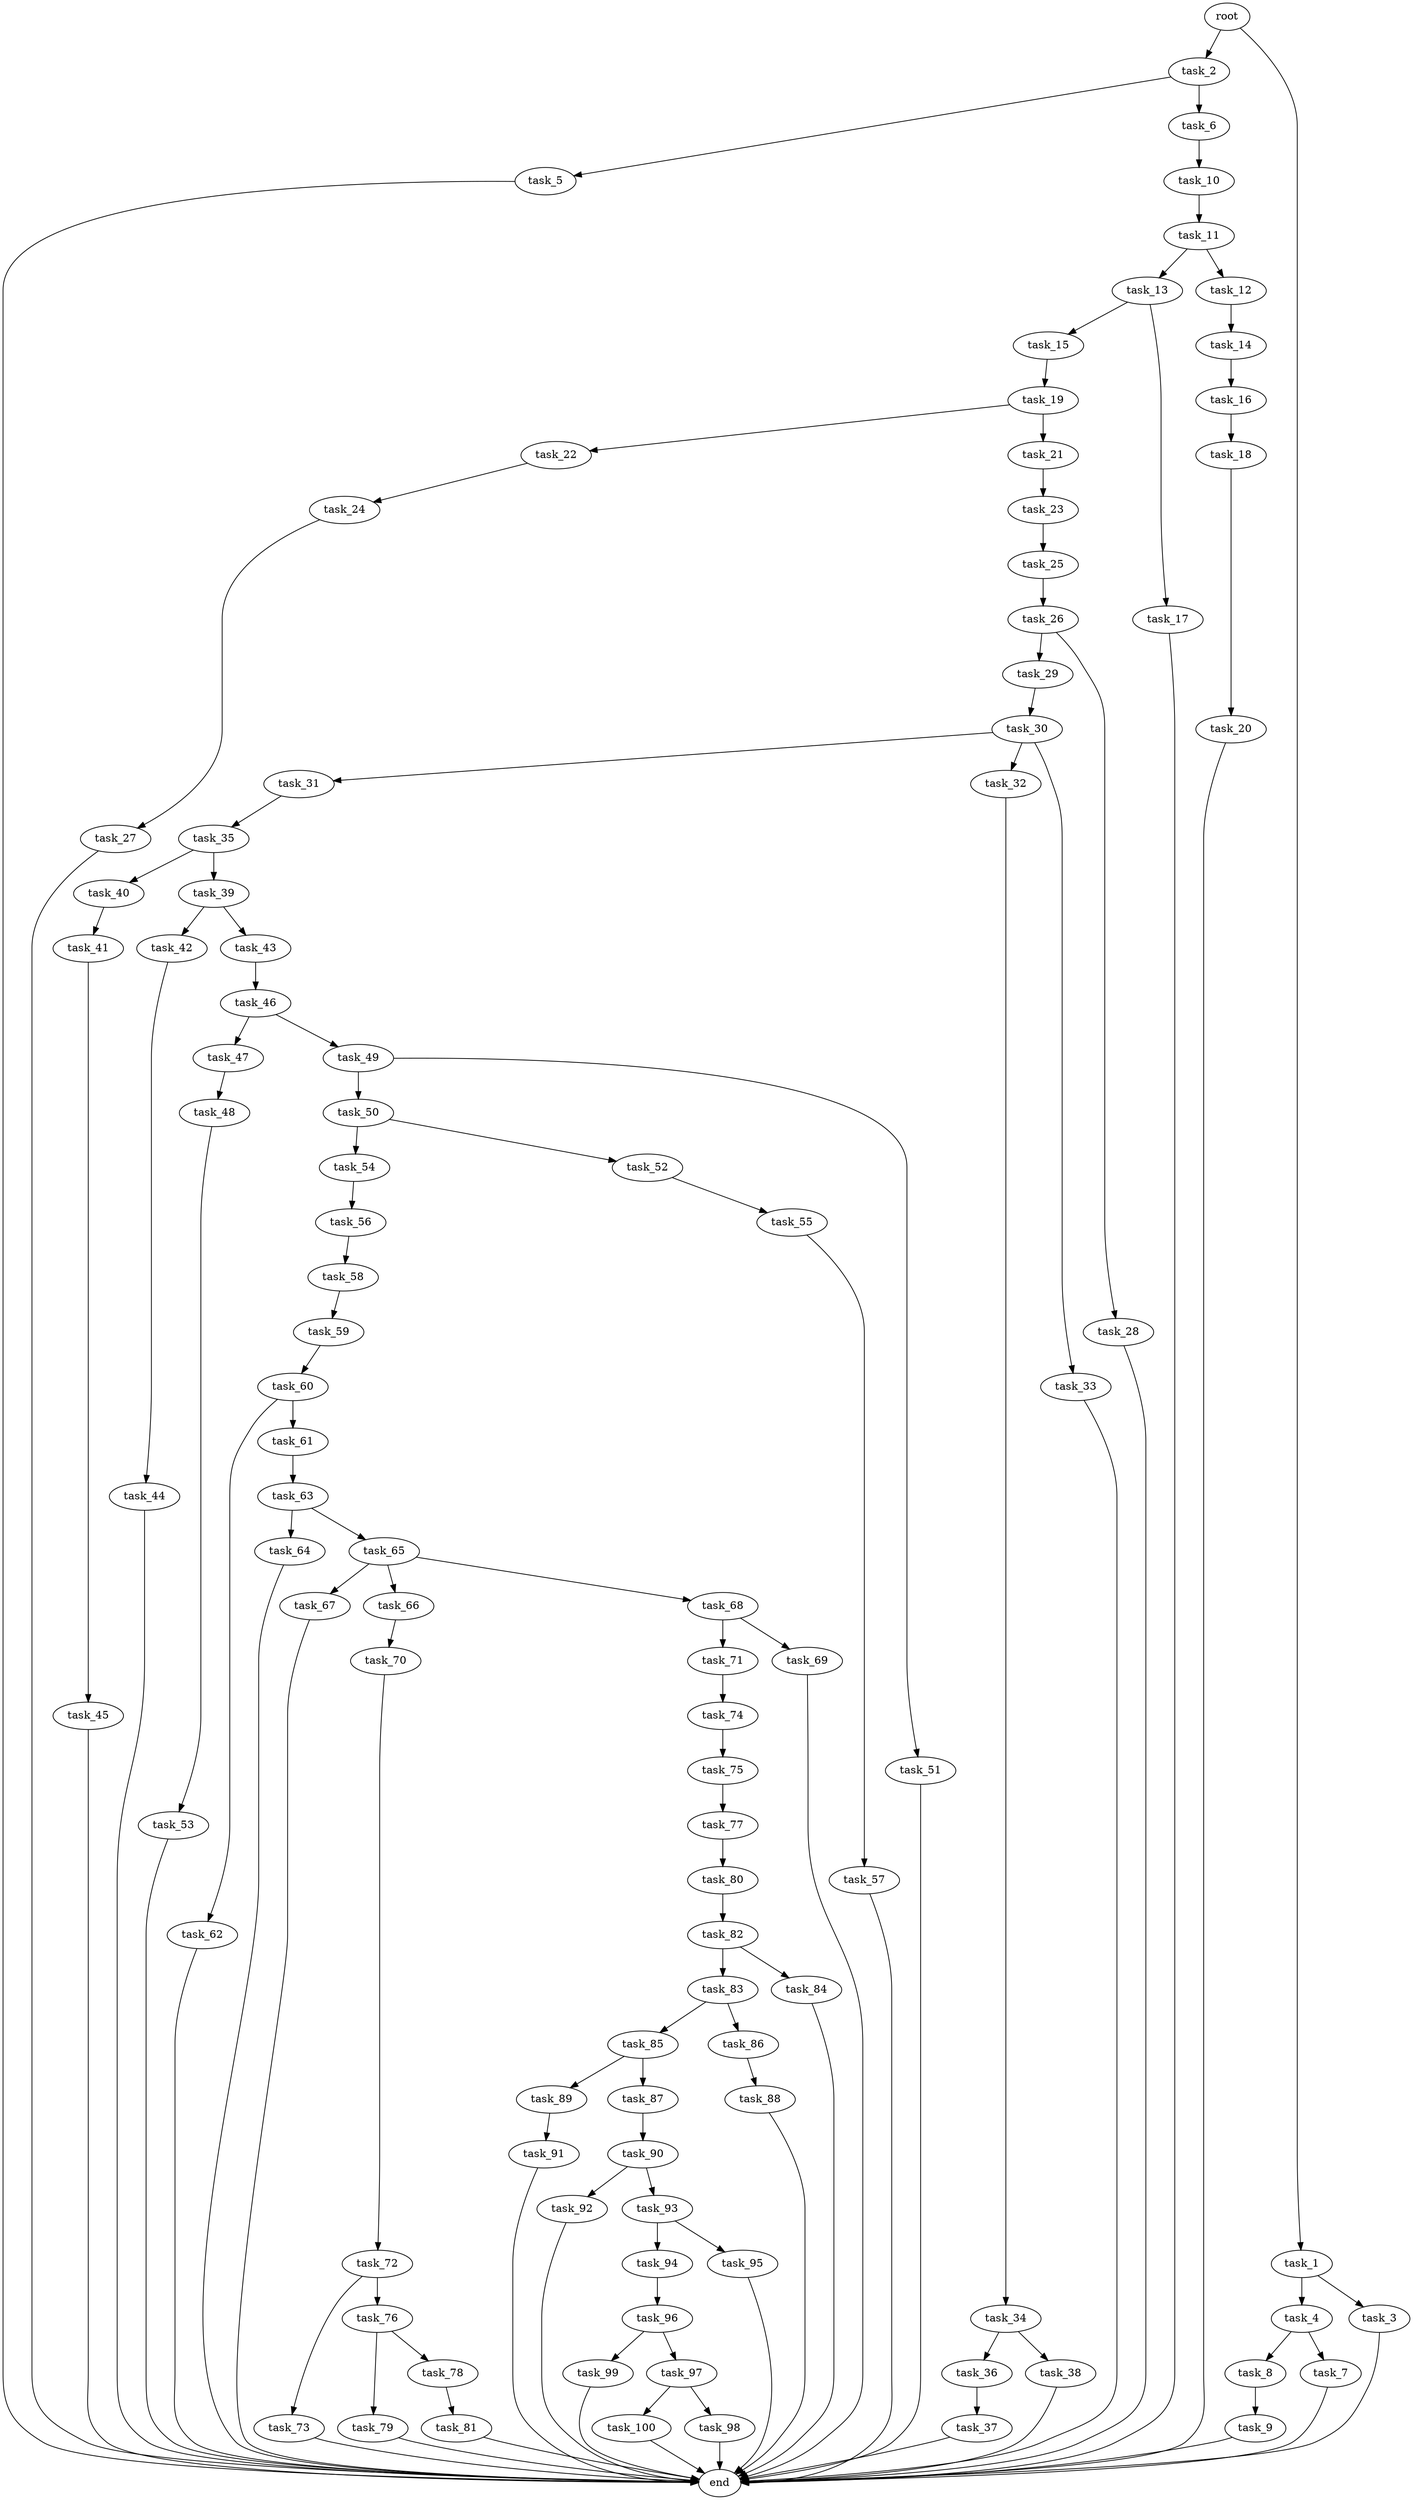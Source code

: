 digraph G {
  task_15 [size="5.541517e+11"];
  task_77 [size="4.418091e+11"];
  task_62 [size="5.684761e+11"];
  task_59 [size="3.512676e+11"];
  task_20 [size="8.109185e+11"];
  task_17 [size="6.436583e+11"];
  task_89 [size="2.467343e+11"];
  task_24 [size="2.380218e+11"];
  task_92 [size="9.233993e+11"];
  task_85 [size="2.661122e+11"];
  task_23 [size="4.792894e+11"];
  task_73 [size="7.365227e+11"];
  task_63 [size="2.698026e+10"];
  task_45 [size="6.640470e+11"];
  task_11 [size="5.685584e+11"];
  task_13 [size="3.844646e+11"];
  task_54 [size="1.437535e+11"];
  task_58 [size="7.367950e+10"];
  task_55 [size="1.149019e+11"];
  task_60 [size="8.567777e+11"];
  task_61 [size="5.969999e+11"];
  task_56 [size="1.061471e+11"];
  task_16 [size="5.428330e+11"];
  task_30 [size="7.827679e+11"];
  task_76 [size="7.608618e+10"];
  task_74 [size="8.044275e+11"];
  task_47 [size="2.836087e+11"];
  task_81 [size="3.072611e+11"];
  task_34 [size="6.670105e+11"];
  task_25 [size="2.169472e+11"];
  task_44 [size="9.902365e+10"];
  task_67 [size="4.781666e+11"];
  task_29 [size="3.174421e+10"];
  end [size="0.000000e+00"];
  task_66 [size="2.438454e+10"];
  task_2 [size="2.403831e+11"];
  task_4 [size="2.887802e+11"];
  task_86 [size="6.541837e+11"];
  task_64 [size="2.012953e+11"];
  task_36 [size="9.360474e+10"];
  task_71 [size="7.629749e+11"];
  task_94 [size="5.477457e+11"];
  task_95 [size="2.058696e+11"];
  task_96 [size="6.114550e+11"];
  task_48 [size="5.891068e+11"];
  task_53 [size="5.599544e+11"];
  task_5 [size="8.782277e+10"];
  task_79 [size="3.200726e+11"];
  task_52 [size="1.211750e+11"];
  task_31 [size="3.811086e+11"];
  task_1 [size="8.253982e+11"];
  task_82 [size="4.582787e+11"];
  task_19 [size="8.985187e+11"];
  task_40 [size="9.783966e+11"];
  task_57 [size="2.245165e+11"];
  task_83 [size="2.316032e+11"];
  task_6 [size="6.664707e+11"];
  task_80 [size="2.632237e+10"];
  task_22 [size="9.799452e+11"];
  task_99 [size="2.858176e+11"];
  task_100 [size="5.536307e+11"];
  task_84 [size="1.197527e+11"];
  task_90 [size="9.159358e+11"];
  task_49 [size="9.894065e+11"];
  task_3 [size="4.272855e+11"];
  task_14 [size="4.772152e+11"];
  task_18 [size="5.845881e+11"];
  task_42 [size="5.188092e+11"];
  task_10 [size="7.859864e+11"];
  task_70 [size="3.145314e+11"];
  task_78 [size="4.022953e+11"];
  task_50 [size="6.009835e+11"];
  task_21 [size="7.549669e+11"];
  task_32 [size="2.646543e+11"];
  task_51 [size="3.187455e+11"];
  task_46 [size="7.728737e+11"];
  task_12 [size="1.923809e+10"];
  task_9 [size="4.925899e+11"];
  task_93 [size="5.918915e+11"];
  task_43 [size="1.915177e+11"];
  task_26 [size="2.644912e+10"];
  task_41 [size="7.026350e+11"];
  task_27 [size="1.341408e+10"];
  task_68 [size="1.858371e+11"];
  task_65 [size="9.391910e+11"];
  task_39 [size="1.658708e+11"];
  task_38 [size="2.121385e+11"];
  task_72 [size="9.572504e+11"];
  task_98 [size="3.513346e+11"];
  task_28 [size="1.950728e+10"];
  task_69 [size="8.036630e+11"];
  task_88 [size="8.593381e+11"];
  task_91 [size="1.406335e+11"];
  task_8 [size="3.089880e+11"];
  task_75 [size="5.579303e+11"];
  task_33 [size="4.593465e+11"];
  root [size="0.000000e+00"];
  task_7 [size="4.761379e+11"];
  task_87 [size="6.989735e+11"];
  task_35 [size="4.870462e+11"];
  task_97 [size="4.204817e+11"];
  task_37 [size="5.578057e+11"];

  task_15 -> task_19 [size="8.985187e+08"];
  task_77 -> task_80 [size="2.632237e+07"];
  task_62 -> end [size="1.000000e-12"];
  task_59 -> task_60 [size="8.567777e+08"];
  task_20 -> end [size="1.000000e-12"];
  task_17 -> end [size="1.000000e-12"];
  task_89 -> task_91 [size="1.406335e+08"];
  task_24 -> task_27 [size="1.341408e+07"];
  task_92 -> end [size="1.000000e-12"];
  task_85 -> task_87 [size="6.989735e+08"];
  task_85 -> task_89 [size="2.467343e+08"];
  task_23 -> task_25 [size="2.169472e+08"];
  task_73 -> end [size="1.000000e-12"];
  task_63 -> task_64 [size="2.012953e+08"];
  task_63 -> task_65 [size="9.391910e+08"];
  task_45 -> end [size="1.000000e-12"];
  task_11 -> task_12 [size="1.923809e+07"];
  task_11 -> task_13 [size="3.844646e+08"];
  task_13 -> task_17 [size="6.436583e+08"];
  task_13 -> task_15 [size="5.541517e+08"];
  task_54 -> task_56 [size="1.061471e+08"];
  task_58 -> task_59 [size="3.512676e+08"];
  task_55 -> task_57 [size="2.245165e+08"];
  task_60 -> task_61 [size="5.969999e+08"];
  task_60 -> task_62 [size="5.684761e+08"];
  task_61 -> task_63 [size="2.698026e+07"];
  task_56 -> task_58 [size="7.367950e+07"];
  task_16 -> task_18 [size="5.845881e+08"];
  task_30 -> task_31 [size="3.811086e+08"];
  task_30 -> task_32 [size="2.646543e+08"];
  task_30 -> task_33 [size="4.593465e+08"];
  task_76 -> task_78 [size="4.022953e+08"];
  task_76 -> task_79 [size="3.200726e+08"];
  task_74 -> task_75 [size="5.579303e+08"];
  task_47 -> task_48 [size="5.891068e+08"];
  task_81 -> end [size="1.000000e-12"];
  task_34 -> task_36 [size="9.360474e+07"];
  task_34 -> task_38 [size="2.121385e+08"];
  task_25 -> task_26 [size="2.644912e+07"];
  task_44 -> end [size="1.000000e-12"];
  task_67 -> end [size="1.000000e-12"];
  task_29 -> task_30 [size="7.827679e+08"];
  task_66 -> task_70 [size="3.145314e+08"];
  task_2 -> task_6 [size="6.664707e+08"];
  task_2 -> task_5 [size="8.782277e+07"];
  task_4 -> task_7 [size="4.761379e+08"];
  task_4 -> task_8 [size="3.089880e+08"];
  task_86 -> task_88 [size="8.593381e+08"];
  task_64 -> end [size="1.000000e-12"];
  task_36 -> task_37 [size="5.578057e+08"];
  task_71 -> task_74 [size="8.044275e+08"];
  task_94 -> task_96 [size="6.114550e+08"];
  task_95 -> end [size="1.000000e-12"];
  task_96 -> task_99 [size="2.858176e+08"];
  task_96 -> task_97 [size="4.204817e+08"];
  task_48 -> task_53 [size="5.599544e+08"];
  task_53 -> end [size="1.000000e-12"];
  task_5 -> end [size="1.000000e-12"];
  task_79 -> end [size="1.000000e-12"];
  task_52 -> task_55 [size="1.149019e+08"];
  task_31 -> task_35 [size="4.870462e+08"];
  task_1 -> task_4 [size="2.887802e+08"];
  task_1 -> task_3 [size="4.272855e+08"];
  task_82 -> task_84 [size="1.197527e+08"];
  task_82 -> task_83 [size="2.316032e+08"];
  task_19 -> task_22 [size="9.799452e+08"];
  task_19 -> task_21 [size="7.549669e+08"];
  task_40 -> task_41 [size="7.026350e+08"];
  task_57 -> end [size="1.000000e-12"];
  task_83 -> task_85 [size="2.661122e+08"];
  task_83 -> task_86 [size="6.541837e+08"];
  task_6 -> task_10 [size="7.859864e+08"];
  task_80 -> task_82 [size="4.582787e+08"];
  task_22 -> task_24 [size="2.380218e+08"];
  task_99 -> end [size="1.000000e-12"];
  task_100 -> end [size="1.000000e-12"];
  task_84 -> end [size="1.000000e-12"];
  task_90 -> task_92 [size="9.233993e+08"];
  task_90 -> task_93 [size="5.918915e+08"];
  task_49 -> task_50 [size="6.009835e+08"];
  task_49 -> task_51 [size="3.187455e+08"];
  task_3 -> end [size="1.000000e-12"];
  task_14 -> task_16 [size="5.428330e+08"];
  task_18 -> task_20 [size="8.109185e+08"];
  task_42 -> task_44 [size="9.902365e+07"];
  task_10 -> task_11 [size="5.685584e+08"];
  task_70 -> task_72 [size="9.572504e+08"];
  task_78 -> task_81 [size="3.072611e+08"];
  task_50 -> task_52 [size="1.211750e+08"];
  task_50 -> task_54 [size="1.437535e+08"];
  task_21 -> task_23 [size="4.792894e+08"];
  task_32 -> task_34 [size="6.670105e+08"];
  task_51 -> end [size="1.000000e-12"];
  task_46 -> task_49 [size="9.894065e+08"];
  task_46 -> task_47 [size="2.836087e+08"];
  task_12 -> task_14 [size="4.772152e+08"];
  task_9 -> end [size="1.000000e-12"];
  task_93 -> task_95 [size="2.058696e+08"];
  task_93 -> task_94 [size="5.477457e+08"];
  task_43 -> task_46 [size="7.728737e+08"];
  task_26 -> task_29 [size="3.174421e+07"];
  task_26 -> task_28 [size="1.950728e+07"];
  task_41 -> task_45 [size="6.640470e+08"];
  task_27 -> end [size="1.000000e-12"];
  task_68 -> task_69 [size="8.036630e+08"];
  task_68 -> task_71 [size="7.629749e+08"];
  task_65 -> task_68 [size="1.858371e+08"];
  task_65 -> task_66 [size="2.438454e+07"];
  task_65 -> task_67 [size="4.781666e+08"];
  task_39 -> task_43 [size="1.915177e+08"];
  task_39 -> task_42 [size="5.188092e+08"];
  task_38 -> end [size="1.000000e-12"];
  task_72 -> task_73 [size="7.365227e+08"];
  task_72 -> task_76 [size="7.608618e+07"];
  task_98 -> end [size="1.000000e-12"];
  task_28 -> end [size="1.000000e-12"];
  task_69 -> end [size="1.000000e-12"];
  task_88 -> end [size="1.000000e-12"];
  task_91 -> end [size="1.000000e-12"];
  task_8 -> task_9 [size="4.925899e+08"];
  task_75 -> task_77 [size="4.418091e+08"];
  task_33 -> end [size="1.000000e-12"];
  root -> task_1 [size="1.000000e-12"];
  root -> task_2 [size="1.000000e-12"];
  task_7 -> end [size="1.000000e-12"];
  task_87 -> task_90 [size="9.159358e+08"];
  task_35 -> task_39 [size="1.658708e+08"];
  task_35 -> task_40 [size="9.783966e+08"];
  task_97 -> task_98 [size="3.513346e+08"];
  task_97 -> task_100 [size="5.536307e+08"];
  task_37 -> end [size="1.000000e-12"];
}
